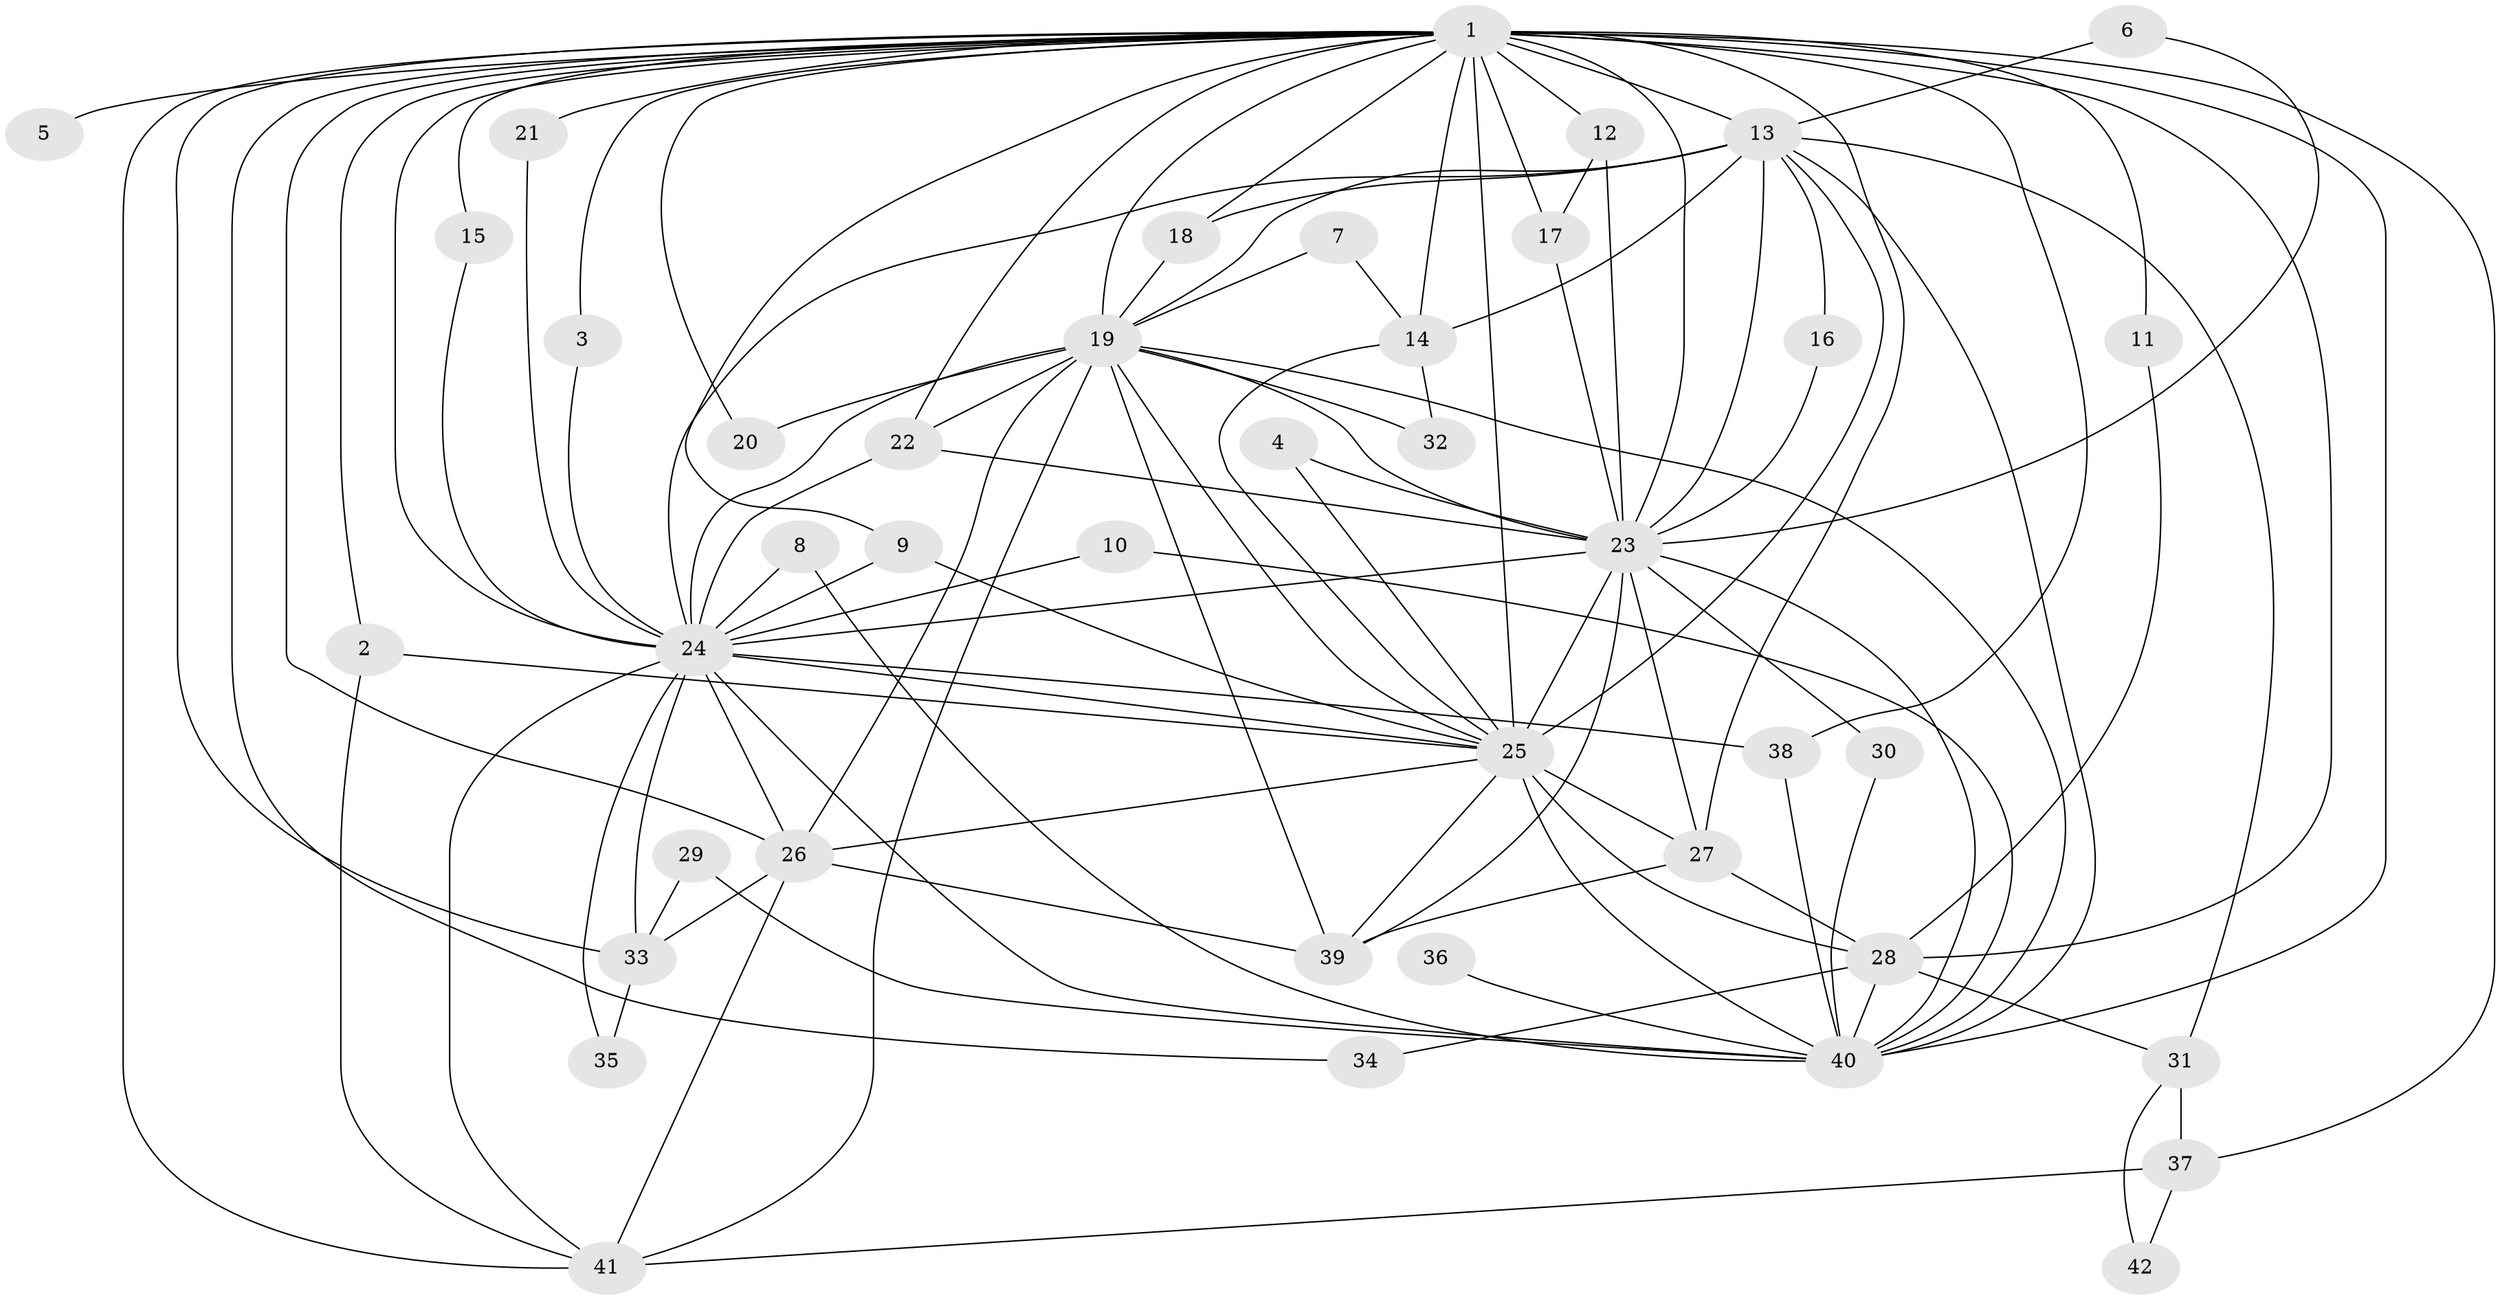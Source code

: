// original degree distribution, {29: 0.012048192771084338, 16: 0.012048192771084338, 12: 0.012048192771084338, 20: 0.024096385542168676, 11: 0.012048192771084338, 17: 0.012048192771084338, 27: 0.012048192771084338, 14: 0.012048192771084338, 18: 0.012048192771084338, 3: 0.2289156626506024, 6: 0.012048192771084338, 2: 0.5060240963855421, 4: 0.08433734939759036, 8: 0.012048192771084338, 5: 0.03614457831325301}
// Generated by graph-tools (version 1.1) at 2025/25/03/09/25 03:25:49]
// undirected, 42 vertices, 109 edges
graph export_dot {
graph [start="1"]
  node [color=gray90,style=filled];
  1;
  2;
  3;
  4;
  5;
  6;
  7;
  8;
  9;
  10;
  11;
  12;
  13;
  14;
  15;
  16;
  17;
  18;
  19;
  20;
  21;
  22;
  23;
  24;
  25;
  26;
  27;
  28;
  29;
  30;
  31;
  32;
  33;
  34;
  35;
  36;
  37;
  38;
  39;
  40;
  41;
  42;
  1 -- 2 [weight=1.0];
  1 -- 3 [weight=1.0];
  1 -- 5 [weight=1.0];
  1 -- 9 [weight=1.0];
  1 -- 11 [weight=1.0];
  1 -- 12 [weight=1.0];
  1 -- 13 [weight=3.0];
  1 -- 14 [weight=1.0];
  1 -- 15 [weight=1.0];
  1 -- 17 [weight=1.0];
  1 -- 18 [weight=1.0];
  1 -- 19 [weight=4.0];
  1 -- 20 [weight=1.0];
  1 -- 21 [weight=1.0];
  1 -- 22 [weight=1.0];
  1 -- 23 [weight=3.0];
  1 -- 24 [weight=4.0];
  1 -- 25 [weight=7.0];
  1 -- 26 [weight=1.0];
  1 -- 27 [weight=1.0];
  1 -- 28 [weight=2.0];
  1 -- 33 [weight=1.0];
  1 -- 34 [weight=1.0];
  1 -- 37 [weight=1.0];
  1 -- 38 [weight=1.0];
  1 -- 40 [weight=5.0];
  1 -- 41 [weight=1.0];
  2 -- 25 [weight=1.0];
  2 -- 41 [weight=1.0];
  3 -- 24 [weight=1.0];
  4 -- 23 [weight=1.0];
  4 -- 25 [weight=1.0];
  6 -- 13 [weight=1.0];
  6 -- 23 [weight=1.0];
  7 -- 14 [weight=1.0];
  7 -- 19 [weight=1.0];
  8 -- 24 [weight=2.0];
  8 -- 40 [weight=1.0];
  9 -- 24 [weight=1.0];
  9 -- 25 [weight=1.0];
  10 -- 24 [weight=1.0];
  10 -- 40 [weight=1.0];
  11 -- 28 [weight=1.0];
  12 -- 17 [weight=1.0];
  12 -- 23 [weight=1.0];
  13 -- 14 [weight=1.0];
  13 -- 16 [weight=1.0];
  13 -- 18 [weight=1.0];
  13 -- 19 [weight=1.0];
  13 -- 23 [weight=1.0];
  13 -- 24 [weight=2.0];
  13 -- 25 [weight=2.0];
  13 -- 31 [weight=1.0];
  13 -- 40 [weight=1.0];
  14 -- 25 [weight=1.0];
  14 -- 32 [weight=1.0];
  15 -- 24 [weight=1.0];
  16 -- 23 [weight=1.0];
  17 -- 23 [weight=1.0];
  18 -- 19 [weight=1.0];
  19 -- 20 [weight=1.0];
  19 -- 22 [weight=1.0];
  19 -- 23 [weight=2.0];
  19 -- 24 [weight=2.0];
  19 -- 25 [weight=2.0];
  19 -- 26 [weight=1.0];
  19 -- 32 [weight=1.0];
  19 -- 39 [weight=1.0];
  19 -- 40 [weight=1.0];
  19 -- 41 [weight=1.0];
  21 -- 24 [weight=1.0];
  22 -- 23 [weight=1.0];
  22 -- 24 [weight=1.0];
  23 -- 24 [weight=3.0];
  23 -- 25 [weight=2.0];
  23 -- 27 [weight=1.0];
  23 -- 30 [weight=1.0];
  23 -- 39 [weight=1.0];
  23 -- 40 [weight=1.0];
  24 -- 25 [weight=2.0];
  24 -- 26 [weight=1.0];
  24 -- 33 [weight=1.0];
  24 -- 35 [weight=1.0];
  24 -- 38 [weight=1.0];
  24 -- 40 [weight=2.0];
  24 -- 41 [weight=1.0];
  25 -- 26 [weight=2.0];
  25 -- 27 [weight=1.0];
  25 -- 28 [weight=1.0];
  25 -- 39 [weight=1.0];
  25 -- 40 [weight=3.0];
  26 -- 33 [weight=1.0];
  26 -- 39 [weight=1.0];
  26 -- 41 [weight=1.0];
  27 -- 28 [weight=1.0];
  27 -- 39 [weight=1.0];
  28 -- 31 [weight=1.0];
  28 -- 34 [weight=1.0];
  28 -- 40 [weight=1.0];
  29 -- 33 [weight=1.0];
  29 -- 40 [weight=1.0];
  30 -- 40 [weight=1.0];
  31 -- 37 [weight=2.0];
  31 -- 42 [weight=1.0];
  33 -- 35 [weight=1.0];
  36 -- 40 [weight=1.0];
  37 -- 41 [weight=1.0];
  37 -- 42 [weight=1.0];
  38 -- 40 [weight=1.0];
}
